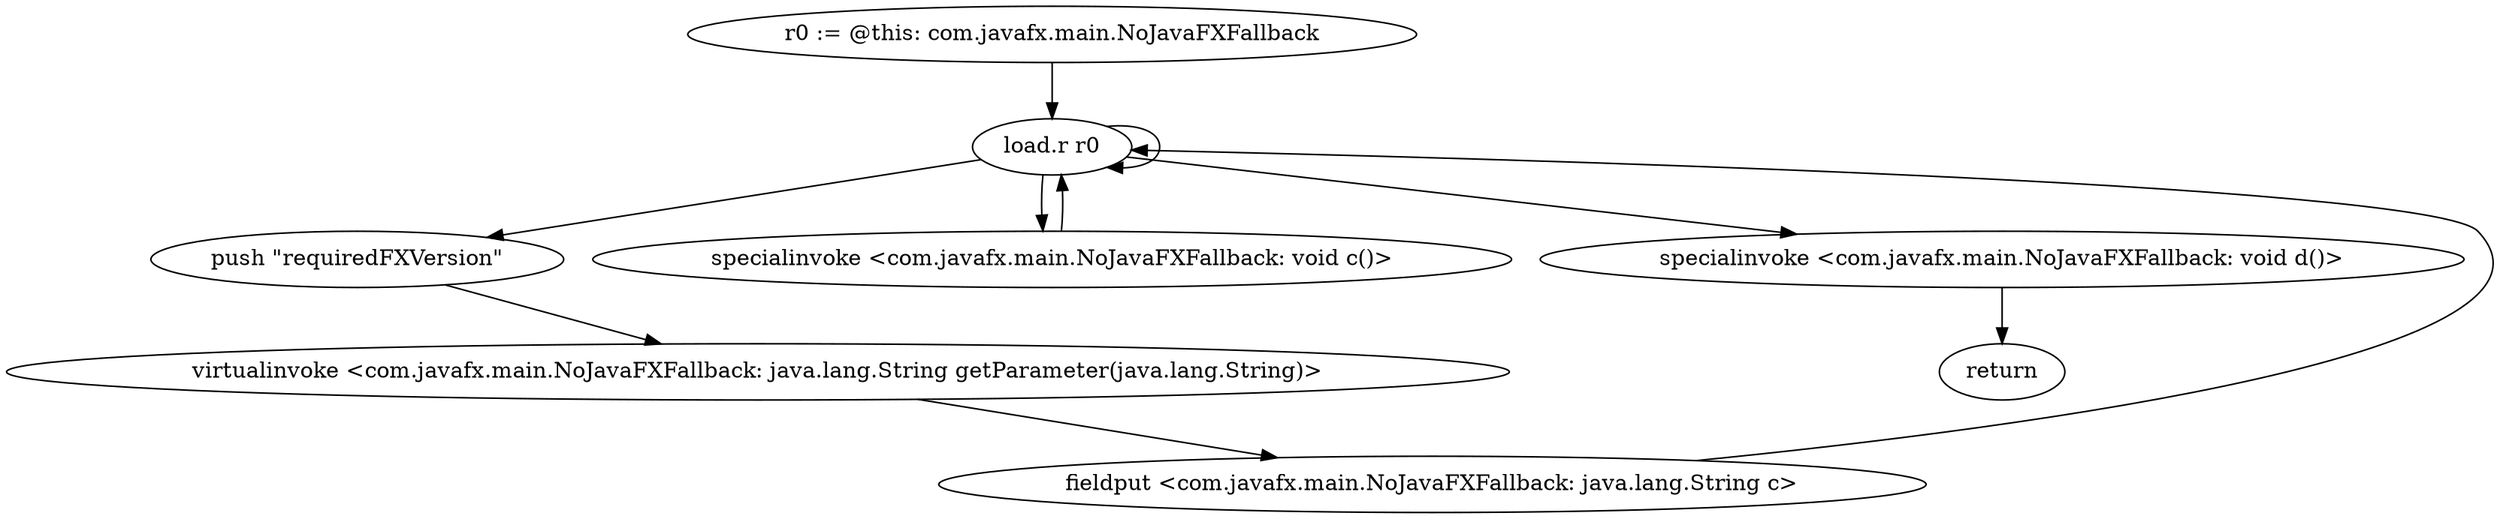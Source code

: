 digraph "" {
    "r0 := @this: com.javafx.main.NoJavaFXFallback"
    "load.r r0"
    "r0 := @this: com.javafx.main.NoJavaFXFallback"->"load.r r0";
    "load.r r0"->"load.r r0";
    "push \"requiredFXVersion\""
    "load.r r0"->"push \"requiredFXVersion\"";
    "virtualinvoke <com.javafx.main.NoJavaFXFallback: java.lang.String getParameter(java.lang.String)>"
    "push \"requiredFXVersion\""->"virtualinvoke <com.javafx.main.NoJavaFXFallback: java.lang.String getParameter(java.lang.String)>";
    "fieldput <com.javafx.main.NoJavaFXFallback: java.lang.String c>"
    "virtualinvoke <com.javafx.main.NoJavaFXFallback: java.lang.String getParameter(java.lang.String)>"->"fieldput <com.javafx.main.NoJavaFXFallback: java.lang.String c>";
    "fieldput <com.javafx.main.NoJavaFXFallback: java.lang.String c>"->"load.r r0";
    "specialinvoke <com.javafx.main.NoJavaFXFallback: void c()>"
    "load.r r0"->"specialinvoke <com.javafx.main.NoJavaFXFallback: void c()>";
    "specialinvoke <com.javafx.main.NoJavaFXFallback: void c()>"->"load.r r0";
    "specialinvoke <com.javafx.main.NoJavaFXFallback: void d()>"
    "load.r r0"->"specialinvoke <com.javafx.main.NoJavaFXFallback: void d()>";
    "return"
    "specialinvoke <com.javafx.main.NoJavaFXFallback: void d()>"->"return";
}
